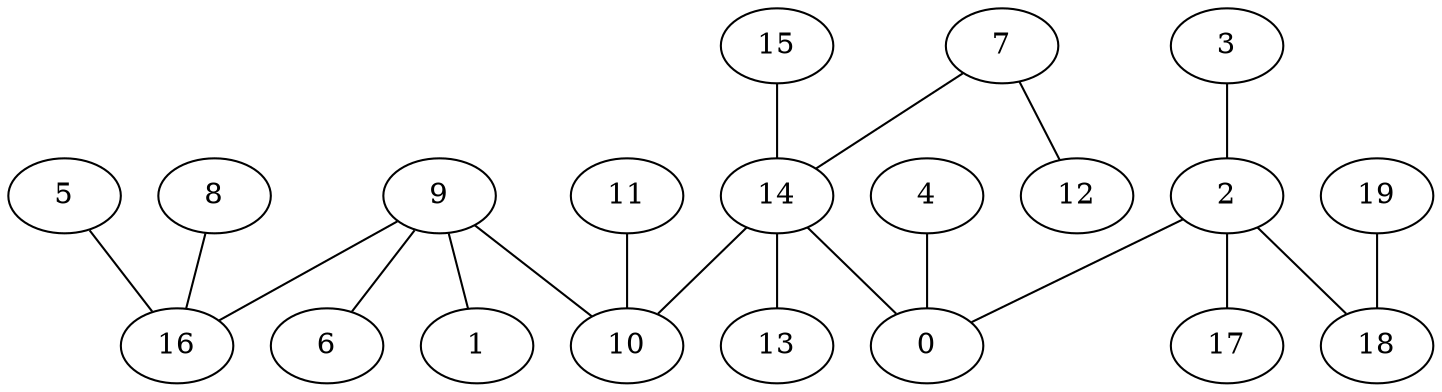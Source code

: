 digraph GG_graph {

subgraph G_graph {
edge [color = black]
"8" -> "16" [dir = none]
"19" -> "18" [dir = none]
"15" -> "14" [dir = none]
"14" -> "13" [dir = none]
"14" -> "0" [dir = none]
"14" -> "10" [dir = none]
"2" -> "17" [dir = none]
"2" -> "18" [dir = none]
"2" -> "0" [dir = none]
"7" -> "12" [dir = none]
"7" -> "14" [dir = none]
"3" -> "2" [dir = none]
"11" -> "10" [dir = none]
"5" -> "16" [dir = none]
"9" -> "6" [dir = none]
"9" -> "1" [dir = none]
"9" -> "16" [dir = none]
"9" -> "10" [dir = none]
"4" -> "0" [dir = none]
}

}
